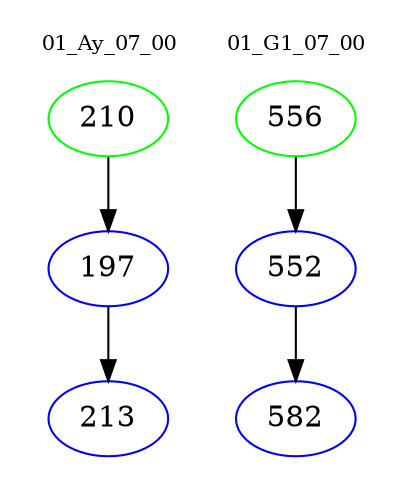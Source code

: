 digraph{
subgraph cluster_0 {
color = white
label = "01_Ay_07_00";
fontsize=10;
T0_210 [label="210", color="green"]
T0_210 -> T0_197 [color="black"]
T0_197 [label="197", color="blue"]
T0_197 -> T0_213 [color="black"]
T0_213 [label="213", color="blue"]
}
subgraph cluster_1 {
color = white
label = "01_G1_07_00";
fontsize=10;
T1_556 [label="556", color="green"]
T1_556 -> T1_552 [color="black"]
T1_552 [label="552", color="blue"]
T1_552 -> T1_582 [color="black"]
T1_582 [label="582", color="blue"]
}
}
